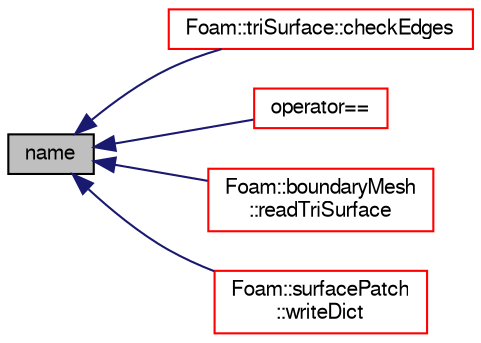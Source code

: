 digraph "name"
{
  bgcolor="transparent";
  edge [fontname="FreeSans",fontsize="10",labelfontname="FreeSans",labelfontsize="10"];
  node [fontname="FreeSans",fontsize="10",shape=record];
  rankdir="LR";
  Node13 [label="name",height=0.2,width=0.4,color="black", fillcolor="grey75", style="filled", fontcolor="black"];
  Node13 -> Node14 [dir="back",color="midnightblue",fontsize="10",style="solid",fontname="FreeSans"];
  Node14 [label="Foam::triSurface::checkEdges",height=0.2,width=0.4,color="red",URL="$a30598.html#a90f5f9407a227d55df8fa9120de9f122",tooltip="Check triply (or more) connected edges. "];
  Node13 -> Node17 [dir="back",color="midnightblue",fontsize="10",style="solid",fontname="FreeSans"];
  Node17 [label="operator==",height=0.2,width=0.4,color="red",URL="$a30586.html#ac568f99443056c1d57a48dbf971139a2",tooltip="compare. "];
  Node13 -> Node19 [dir="back",color="midnightblue",fontsize="10",style="solid",fontname="FreeSans"];
  Node19 [label="Foam::boundaryMesh\l::readTriSurface",height=0.2,width=0.4,color="red",URL="$a21430.html#a2ee25ae613c57256a825ff088edc0839",tooltip="Read from triSurface. "];
  Node13 -> Node21 [dir="back",color="midnightblue",fontsize="10",style="solid",fontname="FreeSans"];
  Node21 [label="Foam::surfacePatch\l::writeDict",height=0.2,width=0.4,color="red",URL="$a30590.html#a99e013320e2bb0118f0c2857a9193f62",tooltip="Write dictionary. "];
}
